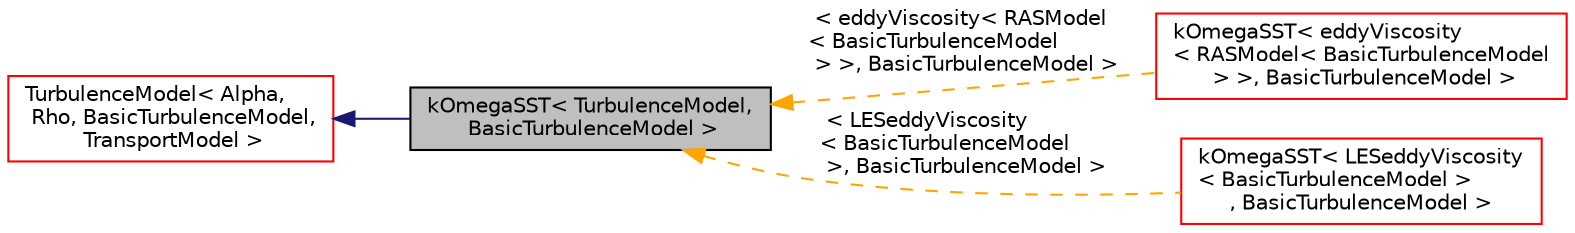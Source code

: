 digraph "kOmegaSST&lt; TurbulenceModel, BasicTurbulenceModel &gt;"
{
  bgcolor="transparent";
  edge [fontname="Helvetica",fontsize="10",labelfontname="Helvetica",labelfontsize="10"];
  node [fontname="Helvetica",fontsize="10",shape=record];
  rankdir="LR";
  Node0 [label="kOmegaSST\< TurbulenceModel,\l BasicTurbulenceModel \>",height=0.2,width=0.4,color="black", fillcolor="grey75", style="filled", fontcolor="black"];
  Node1 -> Node0 [dir="back",color="midnightblue",fontsize="10",style="solid",fontname="Helvetica"];
  Node1 [label="TurbulenceModel\< Alpha,\l Rho, BasicTurbulenceModel,\l TransportModel \>",height=0.2,width=0.4,color="red",URL="$a32393.html",tooltip="Templated abstract base class for turbulence models. "];
  Node0 -> Node3 [dir="back",color="orange",fontsize="10",style="dashed",label=" \< eddyViscosity\< RASModel\l\< BasicTurbulenceModel\l \> \>, BasicTurbulenceModel \>" ,fontname="Helvetica"];
  Node3 [label="kOmegaSST\< eddyViscosity\l\< RASModel\< BasicTurbulenceModel\l \> \>, BasicTurbulenceModel \>",height=0.2,width=0.4,color="red",URL="$a32117.html"];
  Node0 -> Node8 [dir="back",color="orange",fontsize="10",style="dashed",label=" \< LESeddyViscosity\l\< BasicTurbulenceModel\l \>, BasicTurbulenceModel \>" ,fontname="Helvetica"];
  Node8 [label="kOmegaSST\< LESeddyViscosity\l\< BasicTurbulenceModel \>\l, BasicTurbulenceModel \>",height=0.2,width=0.4,color="red",URL="$a32117.html"];
}
